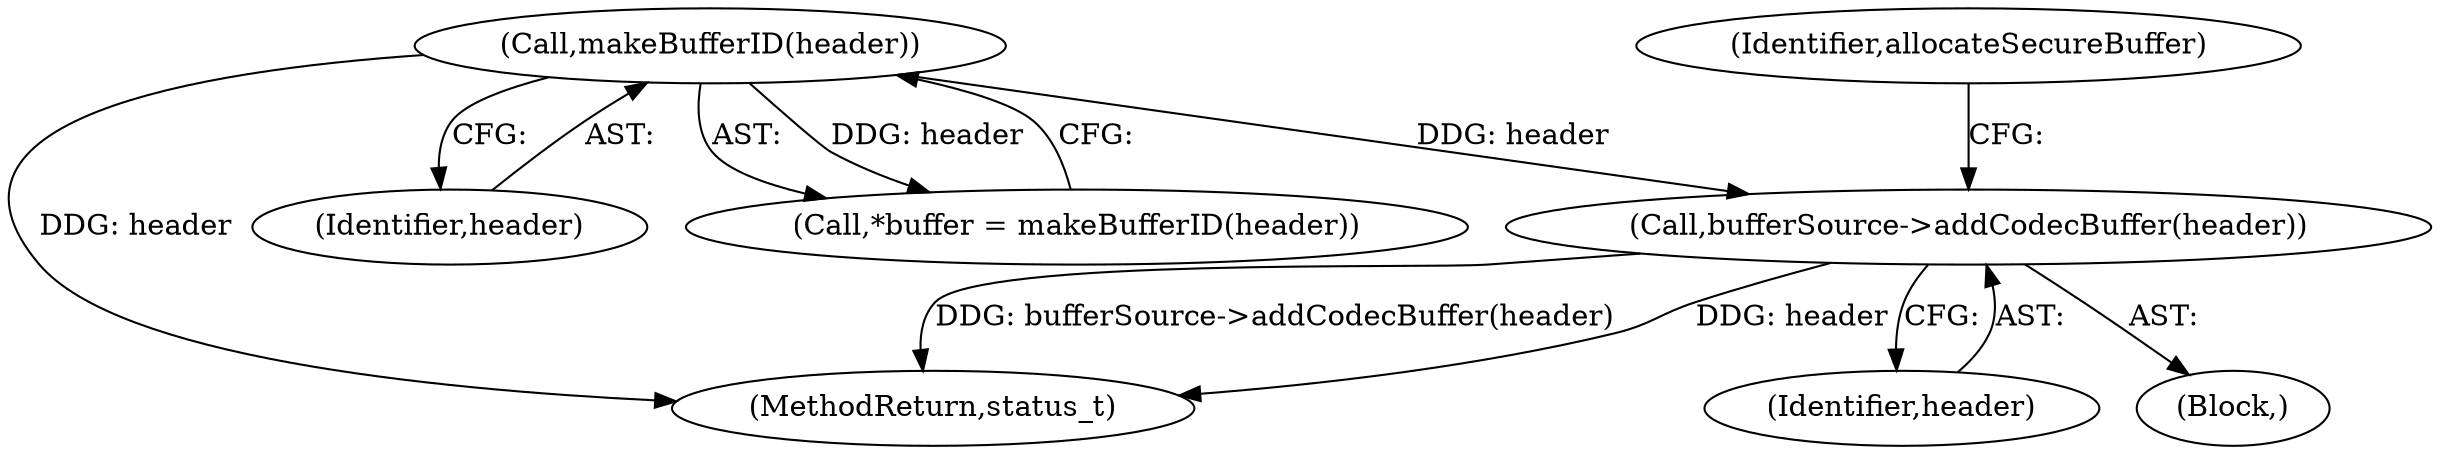 digraph "0_Android_1d4feebdb85db46e138530f360d9ff2490e14353@pointer" {
"1000237" [label="(Call,bufferSource->addCodecBuffer(header))"];
"1000188" [label="(Call,makeBufferID(header))"];
"1000236" [label="(Block,)"];
"1000258" [label="(MethodReturn,status_t)"];
"1000188" [label="(Call,makeBufferID(header))"];
"1000237" [label="(Call,bufferSource->addCodecBuffer(header))"];
"1000189" [label="(Identifier,header)"];
"1000238" [label="(Identifier,header)"];
"1000240" [label="(Identifier,allocateSecureBuffer)"];
"1000185" [label="(Call,*buffer = makeBufferID(header))"];
"1000237" -> "1000236"  [label="AST: "];
"1000237" -> "1000238"  [label="CFG: "];
"1000238" -> "1000237"  [label="AST: "];
"1000240" -> "1000237"  [label="CFG: "];
"1000237" -> "1000258"  [label="DDG: bufferSource->addCodecBuffer(header)"];
"1000237" -> "1000258"  [label="DDG: header"];
"1000188" -> "1000237"  [label="DDG: header"];
"1000188" -> "1000185"  [label="AST: "];
"1000188" -> "1000189"  [label="CFG: "];
"1000189" -> "1000188"  [label="AST: "];
"1000185" -> "1000188"  [label="CFG: "];
"1000188" -> "1000258"  [label="DDG: header"];
"1000188" -> "1000185"  [label="DDG: header"];
}
